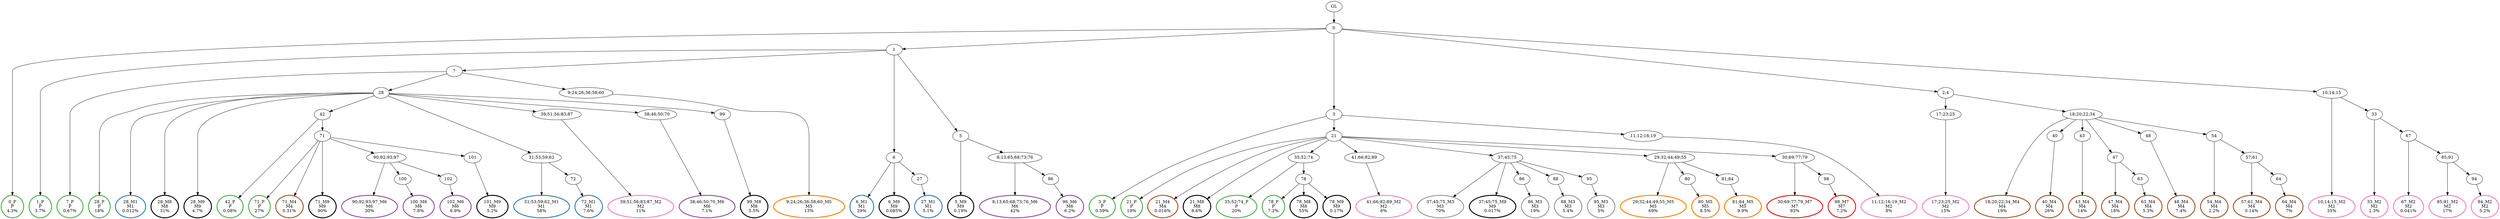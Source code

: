 digraph T {
	{
		rank=same
		112 [penwidth=3,colorscheme=set19,color=3,label="0_P\nP\n4.3%"]
		110 [penwidth=3,colorscheme=set19,color=3,label="1_P\nP\n3.7%"]
		108 [penwidth=3,colorscheme=set19,color=3,label="7_P\nP\n0.67%"]
		106 [penwidth=3,colorscheme=set19,color=3,label="28_P\nP\n18%"]
		104 [penwidth=3,colorscheme=set19,color=3,label="42_P\nP\n0.08%"]
		102 [penwidth=3,colorscheme=set19,color=3,label="71_P\nP\n27%"]
		100 [penwidth=3,colorscheme=set19,color=3,label="3_P\nP\n0.59%"]
		98 [penwidth=3,colorscheme=set19,color=3,label="21_P\nP\n19%"]
		96 [penwidth=3,colorscheme=set19,color=3,label="35;52;74_P\nP\n20%"]
		94 [penwidth=3,colorscheme=set19,color=3,label="78_P\nP\n7.2%"]
		92 [penwidth=3,colorscheme=set19,color=2,label="6_M1\nM1\n29%"]
		90 [penwidth=3,colorscheme=set19,color=2,label="27_M1\nM1\n5.1%"]
		89 [penwidth=3,colorscheme=set19,color=2,label="28_M1\nM1\n0.012%"]
		87 [penwidth=3,colorscheme=set19,color=2,label="31;53;59;62_M1\nM1\n58%"]
		85 [penwidth=3,colorscheme=set19,color=2,label="72_M1\nM1\n7.6%"]
		83 [penwidth=3,colorscheme=set19,color=8,label="39;51;56;83;87_M2\nM2\n11%"]
		80 [penwidth=3,colorscheme=set19,color=8,label="17;23;25_M2\nM2\n15%"]
		78 [penwidth=3,colorscheme=set19,color=8,label="11;12;16;19_M2\nM2\n8%"]
		76 [penwidth=3,colorscheme=set19,color=8,label="41;66;82;89_M2\nM2\n6%"]
		74 [penwidth=3,colorscheme=set19,color=8,label="10;14;15_M2\nM2\n35%"]
		72 [penwidth=3,colorscheme=set19,color=8,label="33_M2\nM2\n2.3%"]
		70 [penwidth=3,colorscheme=set19,color=8,label="67_M2\nM2\n0.041%"]
		68 [penwidth=3,colorscheme=set19,color=8,label="85;91_M2\nM2\n17%"]
		66 [penwidth=3,colorscheme=set19,color=8,label="94_M2\nM2\n5.2%"]
		64 [penwidth=3,colorscheme=set19,color=9,label="37;45;75_M3\nM3\n70%"]
		62 [penwidth=3,colorscheme=set19,color=9,label="86_M3\nM3\n19%"]
		60 [penwidth=3,colorscheme=set19,color=9,label="88_M3\nM3\n5.4%"]
		58 [penwidth=3,colorscheme=set19,color=9,label="95_M3\nM3\n5%"]
		57 [penwidth=3,colorscheme=set19,color=7,label="71_M4\nM4\n0.31%"]
		55 [penwidth=3,colorscheme=set19,color=7,label="18;20;22;34_M4\nM4\n19%"]
		53 [penwidth=3,colorscheme=set19,color=7,label="40_M4\nM4\n26%"]
		51 [penwidth=3,colorscheme=set19,color=7,label="43_M4\nM4\n14%"]
		49 [penwidth=3,colorscheme=set19,color=7,label="47_M4\nM4\n18%"]
		47 [penwidth=3,colorscheme=set19,color=7,label="63_M4\nM4\n5.3%"]
		45 [penwidth=3,colorscheme=set19,color=7,label="48_M4\nM4\n7.4%"]
		43 [penwidth=3,colorscheme=set19,color=7,label="54_M4\nM4\n2.2%"]
		41 [penwidth=3,colorscheme=set19,color=7,label="57;61_M4\nM4\n0.14%"]
		39 [penwidth=3,colorscheme=set19,color=7,label="64_M4\nM4\n7%"]
		38 [penwidth=3,colorscheme=set19,color=7,label="21_M4\nM4\n0.016%"]
		36 [penwidth=3,colorscheme=set19,color=5,label="9;24;26;36;58;60_M5\nM5\n13%"]
		34 [penwidth=3,colorscheme=set19,color=5,label="29;32;44;49;55_M5\nM5\n69%"]
		32 [penwidth=3,colorscheme=set19,color=5,label="80_M5\nM5\n8.5%"]
		30 [penwidth=3,colorscheme=set19,color=5,label="81;84_M5\nM5\n9.9%"]
		27 [penwidth=3,colorscheme=set19,color=4,label="8;13;65;68;73;76_M6\nM6\n42%"]
		25 [penwidth=3,colorscheme=set19,color=4,label="96_M6\nM6\n6.2%"]
		23 [penwidth=3,colorscheme=set19,color=4,label="38;46;50;70_M6\nM6\n7.1%"]
		21 [penwidth=3,colorscheme=set19,color=4,label="90;92;93;97_M6\nM6\n30%"]
		19 [penwidth=3,colorscheme=set19,color=4,label="100_M6\nM6\n7.8%"]
		17 [penwidth=3,colorscheme=set19,color=4,label="102_M6\nM6\n6.9%"]
		15 [penwidth=3,colorscheme=set19,color=1,label="30;69;77;79_M7\nM7\n93%"]
		13 [penwidth=3,colorscheme=set19,color=1,label="98_M7\nM7\n7.2%"]
		12 [penwidth=3,colorscheme=set19,color=10,label="28_M8\nM8\n31%"]
		10 [penwidth=3,colorscheme=set19,color=10,label="99_M8\nM8\n5.5%"]
		9 [penwidth=3,colorscheme=set19,color=10,label="21_M8\nM8\n8.6%"]
		8 [penwidth=3,colorscheme=set19,color=10,label="78_M8\nM8\n55%"]
		7 [penwidth=3,colorscheme=set19,color=0,label="5_M9\nM9\n0.19%"]
		6 [penwidth=3,colorscheme=set19,color=0,label="6_M9\nM9\n0.085%"]
		5 [penwidth=3,colorscheme=set19,color=0,label="28_M9\nM9\n4.7%"]
		4 [penwidth=3,colorscheme=set19,color=0,label="71_M9\nM9\n90%"]
		2 [penwidth=3,colorscheme=set19,color=0,label="101_M9\nM9\n5.2%"]
		1 [penwidth=3,colorscheme=set19,color=0,label="78_M9\nM9\n0.17%"]
		0 [penwidth=3,colorscheme=set19,color=0,label="37;45;75_M9\nM9\n0.017%"]
	}
	114 [label="GL"]
	113 [label="0"]
	111 [label="1"]
	109 [label="7"]
	107 [label="28"]
	105 [label="42"]
	103 [label="71"]
	101 [label="3"]
	99 [label="21"]
	97 [label="35;52;74"]
	95 [label="78"]
	93 [label="6"]
	91 [label="27"]
	88 [label="31;53;59;62"]
	86 [label="72"]
	84 [label="39;51;56;83;87"]
	82 [label="2;4"]
	81 [label="17;23;25"]
	79 [label="11;12;16;19"]
	77 [label="41;66;82;89"]
	75 [label="10;14;15"]
	73 [label="33"]
	71 [label="67"]
	69 [label="85;91"]
	67 [label="94"]
	65 [label="37;45;75"]
	63 [label="86"]
	61 [label="88"]
	59 [label="95"]
	56 [label="18;20;22;34"]
	54 [label="40"]
	52 [label="43"]
	50 [label="47"]
	48 [label="63"]
	46 [label="48"]
	44 [label="54"]
	42 [label="57;61"]
	40 [label="64"]
	37 [label="9;24;26;36;58;60"]
	35 [label="29;32;44;49;55"]
	33 [label="80"]
	31 [label="81;84"]
	29 [label="5"]
	28 [label="8;13;65;68;73;76"]
	26 [label="96"]
	24 [label="38;46;50;70"]
	22 [label="90;92;93;97"]
	20 [label="100"]
	18 [label="102"]
	16 [label="30;69;77;79"]
	14 [label="98"]
	11 [label="99"]
	3 [label="101"]
	114 -> 113
	113 -> 112
	113 -> 111
	113 -> 101
	113 -> 82
	113 -> 75
	111 -> 110
	111 -> 109
	111 -> 93
	111 -> 29
	109 -> 108
	109 -> 107
	109 -> 37
	107 -> 106
	107 -> 105
	107 -> 89
	107 -> 88
	107 -> 84
	107 -> 24
	107 -> 12
	107 -> 11
	107 -> 5
	105 -> 104
	105 -> 103
	103 -> 102
	103 -> 57
	103 -> 22
	103 -> 4
	103 -> 3
	101 -> 100
	101 -> 99
	101 -> 79
	99 -> 98
	99 -> 97
	99 -> 77
	99 -> 65
	99 -> 38
	99 -> 35
	99 -> 16
	99 -> 9
	97 -> 96
	97 -> 95
	95 -> 94
	95 -> 8
	95 -> 1
	93 -> 92
	93 -> 91
	93 -> 6
	91 -> 90
	88 -> 87
	88 -> 86
	86 -> 85
	84 -> 83
	82 -> 81
	82 -> 56
	81 -> 80
	79 -> 78
	77 -> 76
	75 -> 74
	75 -> 73
	73 -> 72
	73 -> 71
	71 -> 70
	71 -> 69
	69 -> 68
	69 -> 67
	67 -> 66
	65 -> 64
	65 -> 63
	65 -> 61
	65 -> 59
	65 -> 0
	63 -> 62
	61 -> 60
	59 -> 58
	56 -> 55
	56 -> 54
	56 -> 52
	56 -> 50
	56 -> 46
	56 -> 44
	54 -> 53
	52 -> 51
	50 -> 49
	50 -> 48
	48 -> 47
	46 -> 45
	44 -> 43
	44 -> 42
	42 -> 41
	42 -> 40
	40 -> 39
	37 -> 36
	35 -> 34
	35 -> 33
	35 -> 31
	33 -> 32
	31 -> 30
	29 -> 28
	29 -> 7
	28 -> 27
	28 -> 26
	26 -> 25
	24 -> 23
	22 -> 21
	22 -> 20
	22 -> 18
	20 -> 19
	18 -> 17
	16 -> 15
	16 -> 14
	14 -> 13
	11 -> 10
	3 -> 2
}
